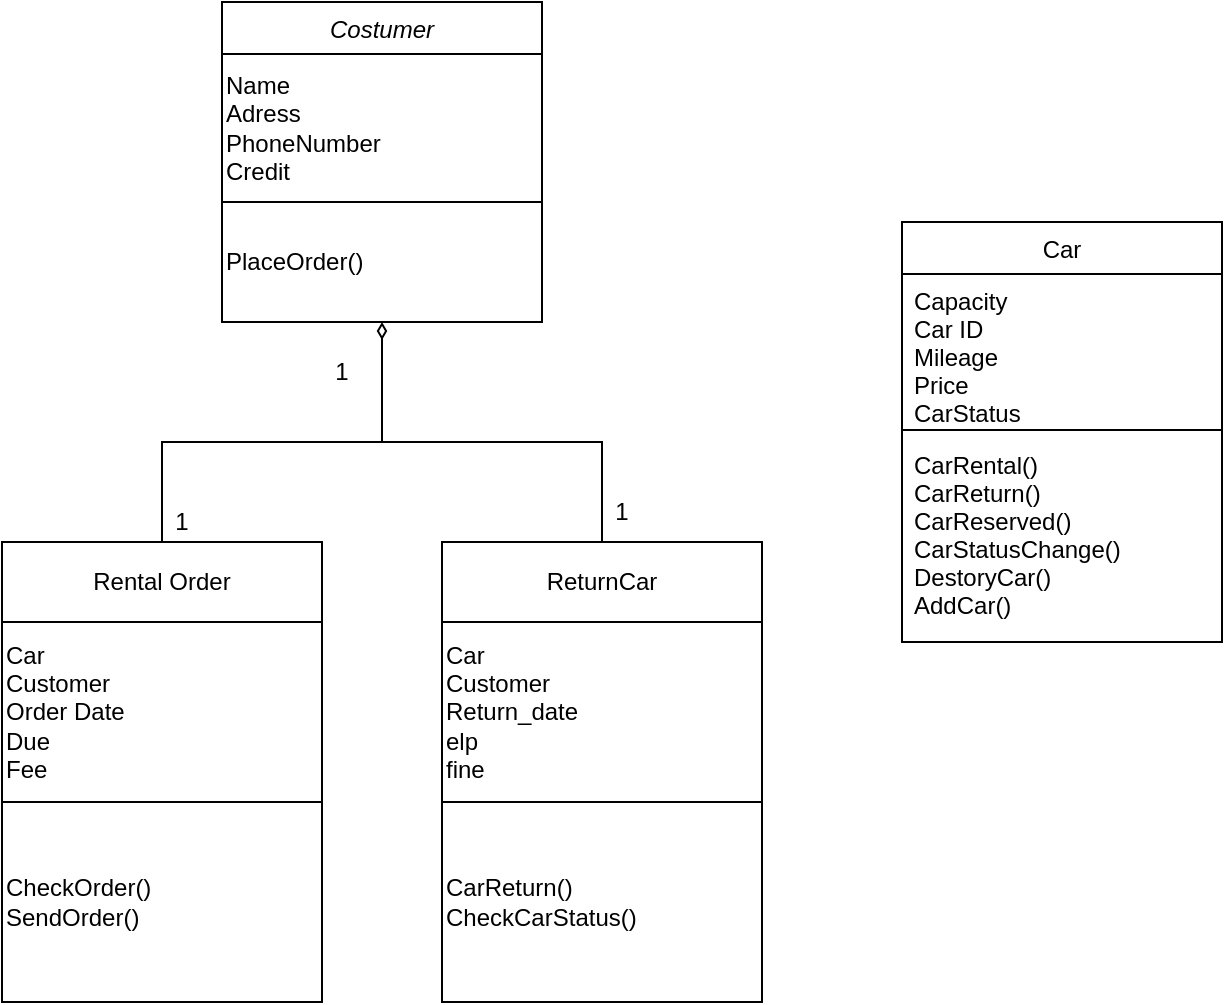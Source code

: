 <mxfile version="16.5.1" type="device"><diagram id="C5RBs43oDa-KdzZeNtuy" name="Page-1"><mxGraphModel dx="1250" dy="649" grid="1" gridSize="10" guides="1" tooltips="1" connect="1" arrows="1" fold="1" page="1" pageScale="1" pageWidth="827" pageHeight="1169" math="0" shadow="0"><root><mxCell id="WIyWlLk6GJQsqaUBKTNV-0"/><mxCell id="WIyWlLk6GJQsqaUBKTNV-1" parent="WIyWlLk6GJQsqaUBKTNV-0"/><mxCell id="zkfFHV4jXpPFQw0GAbJ--0" value="Costumer" style="swimlane;fontStyle=2;align=center;verticalAlign=top;childLayout=stackLayout;horizontal=1;startSize=26;horizontalStack=0;resizeParent=1;resizeLast=0;collapsible=1;marginBottom=0;rounded=0;shadow=0;strokeWidth=1;" parent="WIyWlLk6GJQsqaUBKTNV-1" vertex="1"><mxGeometry x="160" y="70" width="160" height="160" as="geometry"><mxRectangle x="220" y="120" width="160" height="26" as="alternateBounds"/></mxGeometry></mxCell><mxCell id="lut50RlrXdrSjl8QLBYM-10" value="Name&lt;br&gt;Adress&lt;br&gt;PhoneNumber&lt;br&gt;Credit" style="rounded=0;whiteSpace=wrap;html=1;fontFamily=Helvetica;fontSize=12;fontColor=default;fillColor=none;gradientColor=none;align=left;" parent="zkfFHV4jXpPFQw0GAbJ--0" vertex="1"><mxGeometry y="26" width="160" height="74" as="geometry"/></mxCell><mxCell id="lut50RlrXdrSjl8QLBYM-14" value="PlaceOrder()" style="rounded=0;whiteSpace=wrap;html=1;fontFamily=Helvetica;fontSize=12;fontColor=default;fillColor=none;gradientColor=none;align=left;" parent="zkfFHV4jXpPFQw0GAbJ--0" vertex="1"><mxGeometry y="100" width="160" height="60" as="geometry"/></mxCell><mxCell id="zkfFHV4jXpPFQw0GAbJ--6" value="" style="swimlane;fontStyle=0;align=center;verticalAlign=top;childLayout=stackLayout;horizontal=1;startSize=0;horizontalStack=0;resizeParent=1;resizeLast=0;collapsible=1;marginBottom=0;rounded=0;shadow=0;strokeWidth=1;" parent="WIyWlLk6GJQsqaUBKTNV-1" vertex="1"><mxGeometry x="50" y="340" width="160" height="230" as="geometry"><mxRectangle x="130" y="380" width="160" height="26" as="alternateBounds"/></mxGeometry></mxCell><mxCell id="lut50RlrXdrSjl8QLBYM-18" value="Rental Order" style="rounded=0;whiteSpace=wrap;html=1;fontFamily=Helvetica;fontSize=12;fontColor=default;fillColor=none;gradientColor=none;align=center;strokeColor=default;" parent="zkfFHV4jXpPFQw0GAbJ--6" vertex="1"><mxGeometry width="160" height="40" as="geometry"/></mxCell><mxCell id="lut50RlrXdrSjl8QLBYM-8" value="Car&lt;br&gt;Customer&lt;br&gt;Order Date&lt;br&gt;Due&lt;br&gt;Fee" style="rounded=0;whiteSpace=wrap;html=1;fontFamily=Helvetica;fontSize=12;fontColor=default;fillColor=none;gradientColor=none;align=left;strokeColor=none;" parent="zkfFHV4jXpPFQw0GAbJ--6" vertex="1"><mxGeometry y="40" width="160" height="90" as="geometry"/></mxCell><mxCell id="lut50RlrXdrSjl8QLBYM-13" value="CheckOrder()&lt;br&gt;SendOrder()" style="rounded=0;whiteSpace=wrap;html=1;fontFamily=Helvetica;fontSize=12;fontColor=default;fillColor=none;gradientColor=none;align=left;" parent="zkfFHV4jXpPFQw0GAbJ--6" vertex="1"><mxGeometry y="130" width="160" height="100" as="geometry"/></mxCell><mxCell id="zkfFHV4jXpPFQw0GAbJ--17" value="Car" style="swimlane;fontStyle=0;align=center;verticalAlign=top;childLayout=stackLayout;horizontal=1;startSize=26;horizontalStack=0;resizeParent=1;resizeLast=0;collapsible=1;marginBottom=0;rounded=0;shadow=0;strokeWidth=1;" parent="WIyWlLk6GJQsqaUBKTNV-1" vertex="1"><mxGeometry x="500" y="180" width="160" height="210" as="geometry"><mxRectangle x="550" y="140" width="160" height="26" as="alternateBounds"/></mxGeometry></mxCell><mxCell id="zkfFHV4jXpPFQw0GAbJ--18" value="Capacity&#10;Car ID&#10;Mileage&#10;Price&#10;CarStatus" style="text;align=left;verticalAlign=top;spacingLeft=4;spacingRight=4;overflow=hidden;rotatable=0;points=[[0,0.5],[1,0.5]];portConstraint=eastwest;" parent="zkfFHV4jXpPFQw0GAbJ--17" vertex="1"><mxGeometry y="26" width="160" height="74" as="geometry"/></mxCell><mxCell id="zkfFHV4jXpPFQw0GAbJ--23" value="" style="line;html=1;strokeWidth=1;align=left;verticalAlign=middle;spacingTop=-1;spacingLeft=3;spacingRight=3;rotatable=0;labelPosition=right;points=[];portConstraint=eastwest;" parent="zkfFHV4jXpPFQw0GAbJ--17" vertex="1"><mxGeometry y="100" width="160" height="8" as="geometry"/></mxCell><mxCell id="zkfFHV4jXpPFQw0GAbJ--25" value="CarRental()&#10;CarReturn()&#10;CarReserved()&#10;CarStatusChange()&#10;DestoryCar()&#10;AddCar()&#10;" style="text;align=left;verticalAlign=top;spacingLeft=4;spacingRight=4;overflow=hidden;rotatable=0;points=[[0,0.5],[1,0.5]];portConstraint=eastwest;" parent="zkfFHV4jXpPFQw0GAbJ--17" vertex="1"><mxGeometry y="108" width="160" height="102" as="geometry"/></mxCell><mxCell id="lut50RlrXdrSjl8QLBYM-23" value="1" style="text;html=1;strokeColor=none;fillColor=none;align=center;verticalAlign=middle;whiteSpace=wrap;rounded=0;fontFamily=Helvetica;fontSize=12;fontColor=default;" parent="WIyWlLk6GJQsqaUBKTNV-1" vertex="1"><mxGeometry x="210" y="240" width="20" height="30" as="geometry"/></mxCell><mxCell id="lut50RlrXdrSjl8QLBYM-24" value="1" style="text;html=1;strokeColor=none;fillColor=none;align=center;verticalAlign=middle;whiteSpace=wrap;rounded=0;fontFamily=Helvetica;fontSize=12;fontColor=default;" parent="WIyWlLk6GJQsqaUBKTNV-1" vertex="1"><mxGeometry x="135" y="320" width="10" height="20" as="geometry"/></mxCell><mxCell id="2LKew3-YGXzqRqn4WXZ8-4" value="" style="swimlane;fontStyle=0;align=center;verticalAlign=top;childLayout=stackLayout;horizontal=1;startSize=0;horizontalStack=0;resizeParent=1;resizeLast=0;collapsible=1;marginBottom=0;rounded=0;shadow=0;strokeWidth=1;" vertex="1" parent="WIyWlLk6GJQsqaUBKTNV-1"><mxGeometry x="270" y="340" width="160" height="230" as="geometry"><mxRectangle x="130" y="380" width="160" height="26" as="alternateBounds"/></mxGeometry></mxCell><mxCell id="2LKew3-YGXzqRqn4WXZ8-5" value="ReturnCar" style="rounded=0;whiteSpace=wrap;html=1;fontFamily=Helvetica;fontSize=12;fontColor=default;fillColor=none;gradientColor=none;align=center;strokeColor=default;" vertex="1" parent="2LKew3-YGXzqRqn4WXZ8-4"><mxGeometry width="160" height="40" as="geometry"/></mxCell><mxCell id="2LKew3-YGXzqRqn4WXZ8-6" value="Car&lt;br&gt;Customer&lt;br&gt;Return_date&lt;br&gt;elp&lt;br&gt;fine" style="rounded=0;whiteSpace=wrap;html=1;fontFamily=Helvetica;fontSize=12;fontColor=default;fillColor=none;gradientColor=none;align=left;strokeColor=none;" vertex="1" parent="2LKew3-YGXzqRqn4WXZ8-4"><mxGeometry y="40" width="160" height="90" as="geometry"/></mxCell><mxCell id="2LKew3-YGXzqRqn4WXZ8-9" value="CarReturn()&lt;br&gt;CheckCarStatus()" style="rounded=0;whiteSpace=wrap;html=1;fontFamily=Helvetica;fontSize=12;fontColor=default;fillColor=none;gradientColor=none;align=left;" vertex="1" parent="2LKew3-YGXzqRqn4WXZ8-4"><mxGeometry y="130" width="160" height="100" as="geometry"/></mxCell><mxCell id="2LKew3-YGXzqRqn4WXZ8-12" value="" style="edgeStyle=orthogonalEdgeStyle;rounded=0;orthogonalLoop=1;jettySize=auto;html=1;endArrow=diamondThin;endFill=0;" edge="1" parent="WIyWlLk6GJQsqaUBKTNV-1" source="lut50RlrXdrSjl8QLBYM-18" target="lut50RlrXdrSjl8QLBYM-14"><mxGeometry relative="1" as="geometry"><Array as="points"><mxPoint x="130" y="290"/><mxPoint x="240" y="290"/></Array></mxGeometry></mxCell><mxCell id="2LKew3-YGXzqRqn4WXZ8-13" style="edgeStyle=orthogonalEdgeStyle;rounded=0;orthogonalLoop=1;jettySize=auto;html=1;endArrow=none;endFill=0;" edge="1" parent="WIyWlLk6GJQsqaUBKTNV-1" source="2LKew3-YGXzqRqn4WXZ8-5"><mxGeometry relative="1" as="geometry"><mxPoint x="240" y="250" as="targetPoint"/><Array as="points"><mxPoint x="350" y="290"/><mxPoint x="240" y="290"/></Array></mxGeometry></mxCell><mxCell id="2LKew3-YGXzqRqn4WXZ8-14" value="1" style="text;html=1;strokeColor=none;fillColor=none;align=center;verticalAlign=middle;whiteSpace=wrap;rounded=0;fontFamily=Helvetica;fontSize=12;fontColor=default;" vertex="1" parent="WIyWlLk6GJQsqaUBKTNV-1"><mxGeometry x="350" y="310" width="20" height="30" as="geometry"/></mxCell></root></mxGraphModel></diagram></mxfile>